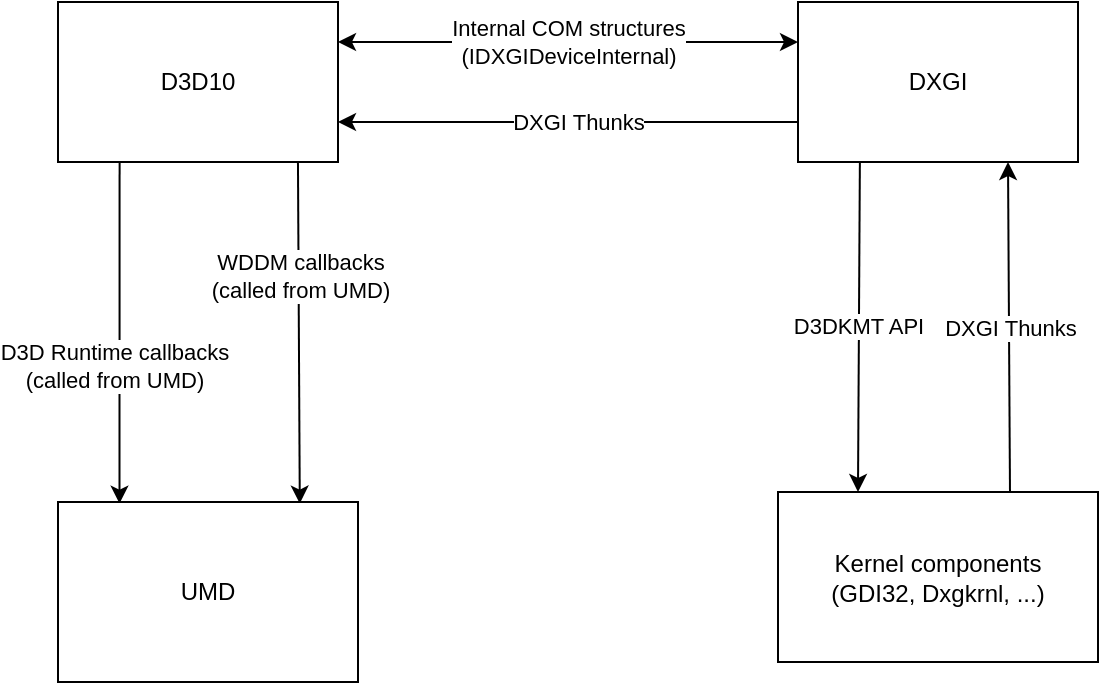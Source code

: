 <mxfile>
    <diagram id="qlFF4gUlaqWhwBs6DBv0" name="Pagina-1">
        <mxGraphModel dx="1066" dy="720" grid="1" gridSize="10" guides="1" tooltips="1" connect="1" arrows="1" fold="1" page="1" pageScale="1" pageWidth="827" pageHeight="1169" math="0" shadow="0">
            <root>
                <mxCell id="0"/>
                <mxCell id="1" parent="0"/>
                <mxCell id="5" value="Internal COM structures&lt;br&gt;(IDXGIDeviceInternal)" style="edgeStyle=none;html=1;startArrow=classic;startFill=1;entryX=0;entryY=0.25;entryDx=0;entryDy=0;exitX=1;exitY=0.25;exitDx=0;exitDy=0;" parent="1" source="2" target="3" edge="1">
                    <mxGeometry relative="1" as="geometry"/>
                </mxCell>
                <mxCell id="7" style="edgeStyle=none;html=1;entryX=0.205;entryY=0.009;entryDx=0;entryDy=0;startArrow=none;startFill=0;exitX=0.22;exitY=1;exitDx=0;exitDy=0;entryPerimeter=0;exitPerimeter=0;" parent="1" source="2" target="4" edge="1">
                    <mxGeometry relative="1" as="geometry"/>
                </mxCell>
                <mxCell id="8" value="D3D Runtime callbacks&lt;br&gt;(called from UMD)" style="edgeLabel;html=1;align=center;verticalAlign=middle;resizable=0;points=[];" parent="7" vertex="1" connectable="0">
                    <mxGeometry x="0.193" y="-3" relative="1" as="geometry">
                        <mxPoint as="offset"/>
                    </mxGeometry>
                </mxCell>
                <mxCell id="10" style="edgeStyle=none;html=1;entryX=0;entryY=0.75;entryDx=0;entryDy=0;startArrow=classic;startFill=1;exitX=1;exitY=0.75;exitDx=0;exitDy=0;endArrow=none;endFill=0;" parent="1" source="2" target="3" edge="1">
                    <mxGeometry relative="1" as="geometry"/>
                </mxCell>
                <mxCell id="11" value="DXGI Thunks" style="edgeLabel;html=1;align=center;verticalAlign=middle;resizable=0;points=[];" parent="10" vertex="1" connectable="0">
                    <mxGeometry x="-0.252" y="-3" relative="1" as="geometry">
                        <mxPoint x="34" y="-3" as="offset"/>
                    </mxGeometry>
                </mxCell>
                <mxCell id="12" style="edgeStyle=none;html=1;startArrow=none;startFill=0;exitX=0.857;exitY=1;exitDx=0;exitDy=0;exitPerimeter=0;entryX=0.806;entryY=0.009;entryDx=0;entryDy=0;entryPerimeter=0;" parent="1" source="2" target="4" edge="1">
                    <mxGeometry relative="1" as="geometry">
                        <mxPoint x="148" y="342" as="sourcePoint"/>
                        <mxPoint x="150" y="540" as="targetPoint"/>
                    </mxGeometry>
                </mxCell>
                <mxCell id="13" value="WDDM callbacks&lt;br&gt;(called from UMD)" style="edgeLabel;html=1;align=center;verticalAlign=middle;resizable=0;points=[];" parent="12" vertex="1" connectable="0">
                    <mxGeometry x="-0.165" relative="1" as="geometry">
                        <mxPoint y="-15" as="offset"/>
                    </mxGeometry>
                </mxCell>
                <mxCell id="2" value="D3D10" style="rounded=0;whiteSpace=wrap;html=1;" parent="1" vertex="1">
                    <mxGeometry x="30" y="260" width="140" height="80" as="geometry"/>
                </mxCell>
                <mxCell id="14" value="DXGI Thunks" style="edgeStyle=none;html=1;entryX=0.725;entryY=0.009;entryDx=0;entryDy=0;startArrow=classic;startFill=1;endArrow=none;endFill=0;exitX=0.75;exitY=1;exitDx=0;exitDy=0;entryPerimeter=0;" parent="1" source="3" target="9" edge="1">
                    <mxGeometry relative="1" as="geometry"/>
                </mxCell>
                <mxCell id="17" value="D3DKMT API" style="edgeStyle=none;html=1;entryX=0.25;entryY=0;entryDx=0;entryDy=0;startArrow=none;startFill=0;endArrow=classic;endFill=1;exitX=0.221;exitY=0.998;exitDx=0;exitDy=0;exitPerimeter=0;" parent="1" source="3" target="9" edge="1">
                    <mxGeometry relative="1" as="geometry"/>
                </mxCell>
                <mxCell id="3" value="DXGI" style="rounded=0;whiteSpace=wrap;html=1;" parent="1" vertex="1">
                    <mxGeometry x="400" y="260" width="140" height="80" as="geometry"/>
                </mxCell>
                <mxCell id="4" value="UMD" style="rounded=0;whiteSpace=wrap;html=1;" parent="1" vertex="1">
                    <mxGeometry x="30" y="510" width="150" height="90" as="geometry"/>
                </mxCell>
                <mxCell id="9" value="Kernel components&lt;br&gt;(GDI32, Dxgkrnl, ...)" style="rounded=0;whiteSpace=wrap;html=1;" parent="1" vertex="1">
                    <mxGeometry x="390" y="505" width="160" height="85" as="geometry"/>
                </mxCell>
            </root>
        </mxGraphModel>
    </diagram>
</mxfile>